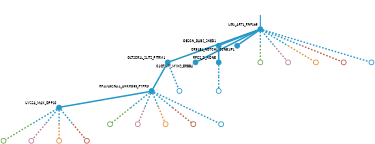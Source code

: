strict digraph  {
graph[splines=false]; nodesep=0.7; rankdir=TB; ranksep=0.6; forcelabels=true; dpi=600; size=2.5;
0 [color="#2496c8ff", fillcolor="#2496c8ff", fixedsize=true, fontname=Lato, fontsize="12pt", height="0.25", label="", penwidth=3, shape=circle, style=filled, xlabel=LIG1_ART1_RNF165];
1 [color="#2496c8ff", fillcolor="#2496c8ff", fixedsize=true, fontname=Lato, fontsize="12pt", height="0.25", label="", penwidth=3, shape=circle, style=filled, xlabel=GLTSCR1L_SLIT2_PITRM1];
3 [color="#2496c8ff", fillcolor="#2496c8ff", fixedsize=true, fontname=Lato, fontsize="12pt", height="0.25", label="", penwidth=3, shape=circle, style=filled, xlabel=C1QTNF7_MYH2_ERBB4];
5 [color="#2496c8ff", fillcolor="#2496c8ff", fixedsize=true, fontname=Lato, fontsize="12pt", height="0.25", label="", penwidth=3, shape=circle, style=filled, xlabel=OBSCN_DAB2_SNED1];
6 [color="#2496c8ff", fillcolor="#2496c8ff", fixedsize=true, fontname=Lato, fontsize="12pt", height="0.25", label="", penwidth=3, shape=circle, style=filled, xlabel=OR51E1_NOTCH1_CCNB1IP1];
8 [color="#6aa84fff", fillcolor="#6aa84fff", fixedsize=true, fontname=Lato, fontsize="12pt", height="0.25", label="", penwidth=3, shape=circle, style=solid, xlabel=""];
11 [color="#c27ba0ff", fillcolor="#c27ba0ff", fixedsize=true, fontname=Lato, fontsize="12pt", height="0.25", label="", penwidth=3, shape=circle, style=solid, xlabel=""];
14 [color="#e69138ff", fillcolor="#e69138ff", fixedsize=true, fontname=Lato, fontsize="12pt", height="0.25", label="", penwidth=3, shape=circle, style=solid, xlabel=""];
17 [color="#be5742ff", fillcolor="#be5742ff", fixedsize=true, fontname=Lato, fontsize="12pt", height="0.25", label="", penwidth=3, shape=circle, style=solid, xlabel=""];
20 [color="#2496c8ff", fillcolor="#2496c8ff", fixedsize=true, fontname=Lato, fontsize="12pt", height="0.25", label="", penwidth=3, shape=circle, style=solid, xlabel=""];
2 [color="#2496c8ff", fillcolor="#2496c8ff", fixedsize=true, fontname=Lato, fontsize="12pt", height="0.25", label="", penwidth=3, shape=circle, style=filled, xlabel="RP11-452N4.1_ANKRD53_PTPRD"];
21 [color="#2496c8ff", fillcolor="#2496c8ff", fixedsize=true, fontname=Lato, fontsize="12pt", height="0.25", label="", penwidth=3, shape=circle, style=solid, xlabel=""];
7 [color="#2496c8ff", fillcolor="#2496c8ff", fixedsize=true, fontname=Lato, fontsize="12pt", height="0.25", label="", penwidth=3, shape=circle, style=filled, xlabel=UVSSA_MAK_DPP10];
9 [color="#6aa84fff", fillcolor="#6aa84fff", fixedsize=true, fontname=Lato, fontsize="12pt", height="0.25", label="", penwidth=3, shape=circle, style=solid, xlabel=""];
12 [color="#c27ba0ff", fillcolor="#c27ba0ff", fixedsize=true, fontname=Lato, fontsize="12pt", height="0.25", label="", penwidth=3, shape=circle, style=solid, xlabel=""];
15 [color="#e69138ff", fillcolor="#e69138ff", fixedsize=true, fontname=Lato, fontsize="12pt", height="0.25", label="", penwidth=3, shape=circle, style=solid, xlabel=""];
18 [color="#be5742ff", fillcolor="#be5742ff", fixedsize=true, fontname=Lato, fontsize="12pt", height="0.25", label="", penwidth=3, shape=circle, style=solid, xlabel=""];
22 [color="#2496c8ff", fillcolor="#2496c8ff", fixedsize=true, fontname=Lato, fontsize="12pt", height="0.25", label="", penwidth=3, shape=circle, style=solid, xlabel=""];
4 [color="#2496c8ff", fillcolor="#2496c8ff", fixedsize=true, fontname=Lato, fontsize="12pt", height="0.25", label="", penwidth=3, shape=circle, style=filled, xlabel=RFC2_SI_NONE];
23 [color="#2496c8ff", fillcolor="#2496c8ff", fixedsize=true, fontname=Lato, fontsize="12pt", height="0.25", label="", penwidth=3, shape=circle, style=solid, xlabel=""];
10 [color="#6aa84fff", fillcolor="#6aa84fff", fixedsize=true, fontname=Lato, fontsize="12pt", height="0.25", label="", penwidth=3, shape=circle, style=solid, xlabel=""];
13 [color="#c27ba0ff", fillcolor="#c27ba0ff", fixedsize=true, fontname=Lato, fontsize="12pt", height="0.25", label="", penwidth=3, shape=circle, style=solid, xlabel=""];
16 [color="#e69138ff", fillcolor="#e69138ff", fixedsize=true, fontname=Lato, fontsize="12pt", height="0.25", label="", penwidth=3, shape=circle, style=solid, xlabel=""];
19 [color="#be5742ff", fillcolor="#be5742ff", fixedsize=true, fontname=Lato, fontsize="12pt", height="0.25", label="", penwidth=3, shape=circle, style=solid, xlabel=""];
normal [label="", penwidth=3, style=invis, xlabel=LIG1_ART1_RNF165];
0 -> 1  [arrowsize=0, color="#2496c8ff;0.5:#2496c8ff", minlen="2.0", penwidth="5.5", style=solid];
0 -> 3  [arrowsize=0, color="#2496c8ff;0.5:#2496c8ff", minlen="2.0", penwidth="5.5", style=solid];
0 -> 5  [arrowsize=0, color="#2496c8ff;0.5:#2496c8ff", minlen="1.4285714626312256", penwidth="5.5", style=solid];
0 -> 6  [arrowsize=0, color="#2496c8ff;0.5:#2496c8ff", minlen="1.0", penwidth="5.5", style=solid];
0 -> 8  [arrowsize=0, color="#2496c8ff;0.5:#6aa84fff", minlen="2.0", penwidth=5, style=dashed];
0 -> 11  [arrowsize=0, color="#2496c8ff;0.5:#c27ba0ff", minlen="2.0", penwidth=5, style=dashed];
0 -> 14  [arrowsize=0, color="#2496c8ff;0.5:#e69138ff", minlen="2.0", penwidth=5, style=dashed];
0 -> 17  [arrowsize=0, color="#2496c8ff;0.5:#be5742ff", minlen="2.0", penwidth=5, style=dashed];
0 -> 20  [arrowsize=0, color="#2496c8ff;0.5:#2496c8ff", minlen="2.0", penwidth=5, style=dashed];
1 -> 2  [arrowsize=0, color="#2496c8ff;0.5:#2496c8ff", minlen="2.0", penwidth="5.5", style=solid];
1 -> 21  [arrowsize=0, color="#2496c8ff;0.5:#2496c8ff", minlen="2.0", penwidth=5, style=dashed];
5 -> 4  [arrowsize=0, color="#2496c8ff;0.5:#2496c8ff", minlen="1.7142857313156128", penwidth="5.5", style=solid];
2 -> 7  [arrowsize=0, color="#2496c8ff;0.5:#2496c8ff", minlen="1.0", penwidth="5.5", style=solid];
2 -> 9  [arrowsize=0, color="#2496c8ff;0.5:#6aa84fff", minlen="2.0", penwidth=5, style=dashed];
2 -> 12  [arrowsize=0, color="#2496c8ff;0.5:#c27ba0ff", minlen="2.0", penwidth=5, style=dashed];
2 -> 15  [arrowsize=0, color="#2496c8ff;0.5:#e69138ff", minlen="2.0", penwidth=5, style=dashed];
2 -> 18  [arrowsize=0, color="#2496c8ff;0.5:#be5742ff", minlen="2.0", penwidth=5, style=dashed];
2 -> 22  [arrowsize=0, color="#2496c8ff;0.5:#2496c8ff", minlen="2.0", penwidth=5, style=dashed];
7 -> 10  [arrowsize=0, color="#2496c8ff;0.5:#6aa84fff", minlen="2.0", penwidth=5, style=dashed];
7 -> 13  [arrowsize=0, color="#2496c8ff;0.5:#c27ba0ff", minlen="2.0", penwidth=5, style=dashed];
7 -> 16  [arrowsize=0, color="#2496c8ff;0.5:#e69138ff", minlen="2.0", penwidth=5, style=dashed];
7 -> 19  [arrowsize=0, color="#2496c8ff;0.5:#be5742ff", minlen="2.0", penwidth=5, style=dashed];
4 -> 23  [arrowsize=0, color="#2496c8ff;0.5:#2496c8ff", minlen="2.0", penwidth=5, style=dashed];
normal -> 0  [arrowsize=0, color="#2496c8ff", label="", penwidth=4, style=solid];
}
